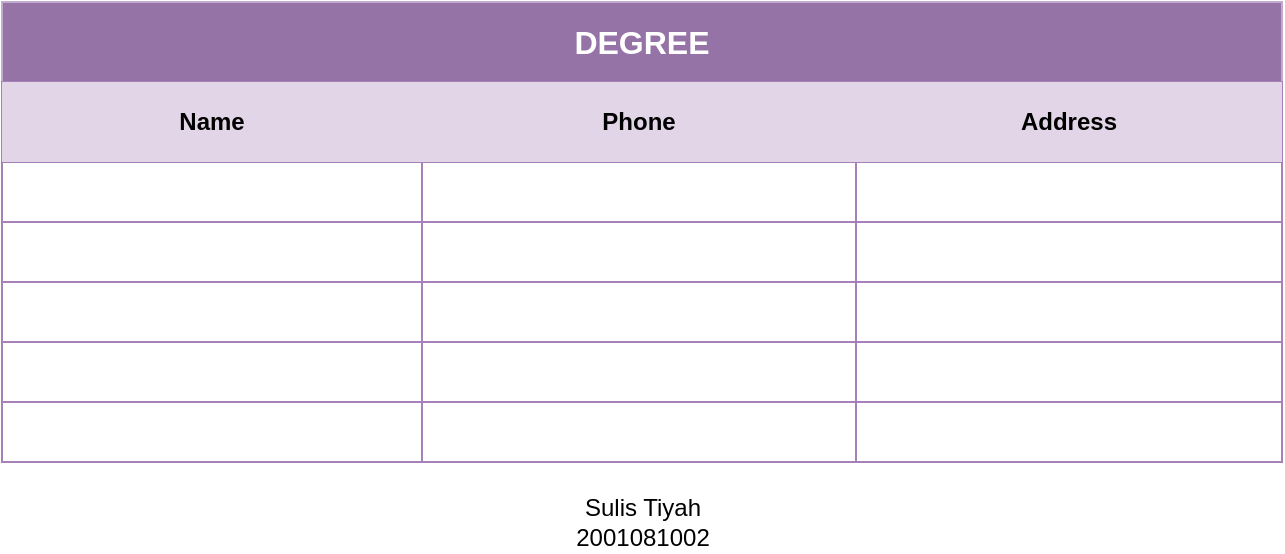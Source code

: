 <mxfile version="13.9.9" type="device"><diagram id="jOCyHqp4UbXJMnn93Hf0" name="Page-1"><mxGraphModel dx="1024" dy="592" grid="1" gridSize="10" guides="1" tooltips="1" connect="1" arrows="1" fold="1" page="1" pageScale="1" pageWidth="827" pageHeight="1169" background="none" math="0" shadow="0"><root><mxCell id="0"/><mxCell id="1" parent="0"/><mxCell id="1R5dfQk-aeGwsiilAhYj-203" value="&lt;b&gt;&lt;font style=&quot;font-size: 16px&quot; color=&quot;#ffffff&quot;&gt;DEGREE&lt;/font&gt;&lt;/b&gt;" style="whiteSpace=wrap;html=1;rounded=0;shadow=0;sketch=0;strokeColor=#C3ABD0;strokeWidth=1;fillColor=#9673A6;gradientColor=none;" vertex="1" parent="1"><mxGeometry x="80" y="80" width="640" height="40" as="geometry"/></mxCell><mxCell id="1R5dfQk-aeGwsiilAhYj-205" value="Sulis Tiyah&lt;br&gt;2001081002" style="text;html=1;resizable=0;autosize=1;align=center;verticalAlign=middle;points=[];fillColor=none;strokeColor=none;rounded=0;shadow=0;sketch=0;" vertex="1" parent="1"><mxGeometry x="360" y="325" width="80" height="30" as="geometry"/></mxCell><mxCell id="1R5dfQk-aeGwsiilAhYj-310" value="" style="shape=table;html=1;whiteSpace=wrap;startSize=0;container=1;collapsible=0;childLayout=tableLayout;strokeColor=#A680B8;" vertex="1" parent="1"><mxGeometry x="80" y="120" width="640" height="190" as="geometry"/></mxCell><mxCell id="1R5dfQk-aeGwsiilAhYj-311" value="" style="shape=partialRectangle;html=1;whiteSpace=wrap;collapsible=0;dropTarget=0;pointerEvents=0;fillColor=#e1d5e7;top=0;left=0;bottom=0;right=0;points=[[0,0.5],[1,0.5]];portConstraint=eastwest;strokeColor=#9673a6;" vertex="1" parent="1R5dfQk-aeGwsiilAhYj-310"><mxGeometry width="640" height="40" as="geometry"/></mxCell><mxCell id="1R5dfQk-aeGwsiilAhYj-312" value="&lt;b&gt;Name&lt;/b&gt;" style="shape=partialRectangle;html=1;whiteSpace=wrap;connectable=0;overflow=hidden;fillColor=none;top=0;left=0;bottom=0;right=0;" vertex="1" parent="1R5dfQk-aeGwsiilAhYj-311"><mxGeometry width="210" height="40" as="geometry"/></mxCell><mxCell id="1R5dfQk-aeGwsiilAhYj-313" value="&lt;b&gt;Phone&lt;/b&gt;" style="shape=partialRectangle;html=1;whiteSpace=wrap;connectable=0;overflow=hidden;fillColor=none;top=0;left=0;bottom=0;right=0;" vertex="1" parent="1R5dfQk-aeGwsiilAhYj-311"><mxGeometry x="210" width="217" height="40" as="geometry"/></mxCell><mxCell id="1R5dfQk-aeGwsiilAhYj-314" value="&lt;b&gt;Address&lt;/b&gt;" style="shape=partialRectangle;html=1;whiteSpace=wrap;connectable=0;overflow=hidden;fillColor=none;top=0;left=0;bottom=0;right=0;" vertex="1" parent="1R5dfQk-aeGwsiilAhYj-311"><mxGeometry x="427" width="213" height="40" as="geometry"/></mxCell><mxCell id="1R5dfQk-aeGwsiilAhYj-315" value="" style="shape=partialRectangle;html=1;whiteSpace=wrap;collapsible=0;dropTarget=0;pointerEvents=0;fillColor=none;top=0;left=0;bottom=0;right=0;points=[[0,0.5],[1,0.5]];portConstraint=eastwest;" vertex="1" parent="1R5dfQk-aeGwsiilAhYj-310"><mxGeometry y="40" width="640" height="30" as="geometry"/></mxCell><mxCell id="1R5dfQk-aeGwsiilAhYj-316" value="" style="shape=partialRectangle;html=1;whiteSpace=wrap;connectable=0;overflow=hidden;fillColor=none;top=0;left=0;bottom=0;right=0;" vertex="1" parent="1R5dfQk-aeGwsiilAhYj-315"><mxGeometry width="210" height="30" as="geometry"/></mxCell><mxCell id="1R5dfQk-aeGwsiilAhYj-317" value="" style="shape=partialRectangle;html=1;whiteSpace=wrap;connectable=0;overflow=hidden;fillColor=none;top=0;left=0;bottom=0;right=0;" vertex="1" parent="1R5dfQk-aeGwsiilAhYj-315"><mxGeometry x="210" width="217" height="30" as="geometry"/></mxCell><mxCell id="1R5dfQk-aeGwsiilAhYj-318" value="" style="shape=partialRectangle;html=1;whiteSpace=wrap;connectable=0;overflow=hidden;fillColor=none;top=0;left=0;bottom=0;right=0;" vertex="1" parent="1R5dfQk-aeGwsiilAhYj-315"><mxGeometry x="427" width="213" height="30" as="geometry"/></mxCell><mxCell id="1R5dfQk-aeGwsiilAhYj-319" value="" style="shape=partialRectangle;html=1;whiteSpace=wrap;collapsible=0;dropTarget=0;pointerEvents=0;fillColor=none;top=0;left=0;bottom=0;right=0;points=[[0,0.5],[1,0.5]];portConstraint=eastwest;" vertex="1" parent="1R5dfQk-aeGwsiilAhYj-310"><mxGeometry y="70" width="640" height="30" as="geometry"/></mxCell><mxCell id="1R5dfQk-aeGwsiilAhYj-320" value="" style="shape=partialRectangle;html=1;whiteSpace=wrap;connectable=0;overflow=hidden;fillColor=none;top=0;left=0;bottom=0;right=0;" vertex="1" parent="1R5dfQk-aeGwsiilAhYj-319"><mxGeometry width="210" height="30" as="geometry"/></mxCell><mxCell id="1R5dfQk-aeGwsiilAhYj-321" value="" style="shape=partialRectangle;html=1;whiteSpace=wrap;connectable=0;overflow=hidden;fillColor=none;top=0;left=0;bottom=0;right=0;" vertex="1" parent="1R5dfQk-aeGwsiilAhYj-319"><mxGeometry x="210" width="217" height="30" as="geometry"/></mxCell><mxCell id="1R5dfQk-aeGwsiilAhYj-322" value="" style="shape=partialRectangle;html=1;whiteSpace=wrap;connectable=0;overflow=hidden;fillColor=none;top=0;left=0;bottom=0;right=0;" vertex="1" parent="1R5dfQk-aeGwsiilAhYj-319"><mxGeometry x="427" width="213" height="30" as="geometry"/></mxCell><mxCell id="1R5dfQk-aeGwsiilAhYj-323" value="" style="shape=partialRectangle;html=1;whiteSpace=wrap;collapsible=0;dropTarget=0;pointerEvents=0;fillColor=none;top=0;left=0;bottom=0;right=0;points=[[0,0.5],[1,0.5]];portConstraint=eastwest;" vertex="1" parent="1R5dfQk-aeGwsiilAhYj-310"><mxGeometry y="100" width="640" height="30" as="geometry"/></mxCell><mxCell id="1R5dfQk-aeGwsiilAhYj-324" value="" style="shape=partialRectangle;html=1;whiteSpace=wrap;connectable=0;overflow=hidden;fillColor=none;top=0;left=0;bottom=0;right=0;" vertex="1" parent="1R5dfQk-aeGwsiilAhYj-323"><mxGeometry width="210" height="30" as="geometry"/></mxCell><mxCell id="1R5dfQk-aeGwsiilAhYj-325" value="" style="shape=partialRectangle;html=1;whiteSpace=wrap;connectable=0;overflow=hidden;fillColor=none;top=0;left=0;bottom=0;right=0;" vertex="1" parent="1R5dfQk-aeGwsiilAhYj-323"><mxGeometry x="210" width="217" height="30" as="geometry"/></mxCell><mxCell id="1R5dfQk-aeGwsiilAhYj-326" value="" style="shape=partialRectangle;html=1;whiteSpace=wrap;connectable=0;overflow=hidden;fillColor=none;top=0;left=0;bottom=0;right=0;" vertex="1" parent="1R5dfQk-aeGwsiilAhYj-323"><mxGeometry x="427" width="213" height="30" as="geometry"/></mxCell><mxCell id="1R5dfQk-aeGwsiilAhYj-327" value="" style="shape=partialRectangle;html=1;whiteSpace=wrap;collapsible=0;dropTarget=0;pointerEvents=0;fillColor=none;top=0;left=0;bottom=0;right=0;points=[[0,0.5],[1,0.5]];portConstraint=eastwest;" vertex="1" parent="1R5dfQk-aeGwsiilAhYj-310"><mxGeometry y="130" width="640" height="30" as="geometry"/></mxCell><mxCell id="1R5dfQk-aeGwsiilAhYj-328" value="" style="shape=partialRectangle;html=1;whiteSpace=wrap;connectable=0;overflow=hidden;fillColor=none;top=0;left=0;bottom=0;right=0;" vertex="1" parent="1R5dfQk-aeGwsiilAhYj-327"><mxGeometry width="210" height="30" as="geometry"/></mxCell><mxCell id="1R5dfQk-aeGwsiilAhYj-329" value="" style="shape=partialRectangle;html=1;whiteSpace=wrap;connectable=0;overflow=hidden;fillColor=none;top=0;left=0;bottom=0;right=0;" vertex="1" parent="1R5dfQk-aeGwsiilAhYj-327"><mxGeometry x="210" width="217" height="30" as="geometry"/></mxCell><mxCell id="1R5dfQk-aeGwsiilAhYj-330" value="" style="shape=partialRectangle;html=1;whiteSpace=wrap;connectable=0;overflow=hidden;fillColor=none;top=0;left=0;bottom=0;right=0;" vertex="1" parent="1R5dfQk-aeGwsiilAhYj-327"><mxGeometry x="427" width="213" height="30" as="geometry"/></mxCell><mxCell id="1R5dfQk-aeGwsiilAhYj-331" value="" style="shape=partialRectangle;html=1;whiteSpace=wrap;collapsible=0;dropTarget=0;pointerEvents=0;fillColor=none;top=0;left=0;bottom=0;right=0;points=[[0,0.5],[1,0.5]];portConstraint=eastwest;" vertex="1" parent="1R5dfQk-aeGwsiilAhYj-310"><mxGeometry y="160" width="640" height="30" as="geometry"/></mxCell><mxCell id="1R5dfQk-aeGwsiilAhYj-332" value="" style="shape=partialRectangle;html=1;whiteSpace=wrap;connectable=0;overflow=hidden;fillColor=none;top=0;left=0;bottom=0;right=0;" vertex="1" parent="1R5dfQk-aeGwsiilAhYj-331"><mxGeometry width="210" height="30" as="geometry"/></mxCell><mxCell id="1R5dfQk-aeGwsiilAhYj-333" value="" style="shape=partialRectangle;html=1;whiteSpace=wrap;connectable=0;overflow=hidden;fillColor=none;top=0;left=0;bottom=0;right=0;" vertex="1" parent="1R5dfQk-aeGwsiilAhYj-331"><mxGeometry x="210" width="217" height="30" as="geometry"/></mxCell><mxCell id="1R5dfQk-aeGwsiilAhYj-334" value="" style="shape=partialRectangle;html=1;whiteSpace=wrap;connectable=0;overflow=hidden;fillColor=none;top=0;left=0;bottom=0;right=0;" vertex="1" parent="1R5dfQk-aeGwsiilAhYj-331"><mxGeometry x="427" width="213" height="30" as="geometry"/></mxCell></root></mxGraphModel></diagram></mxfile>